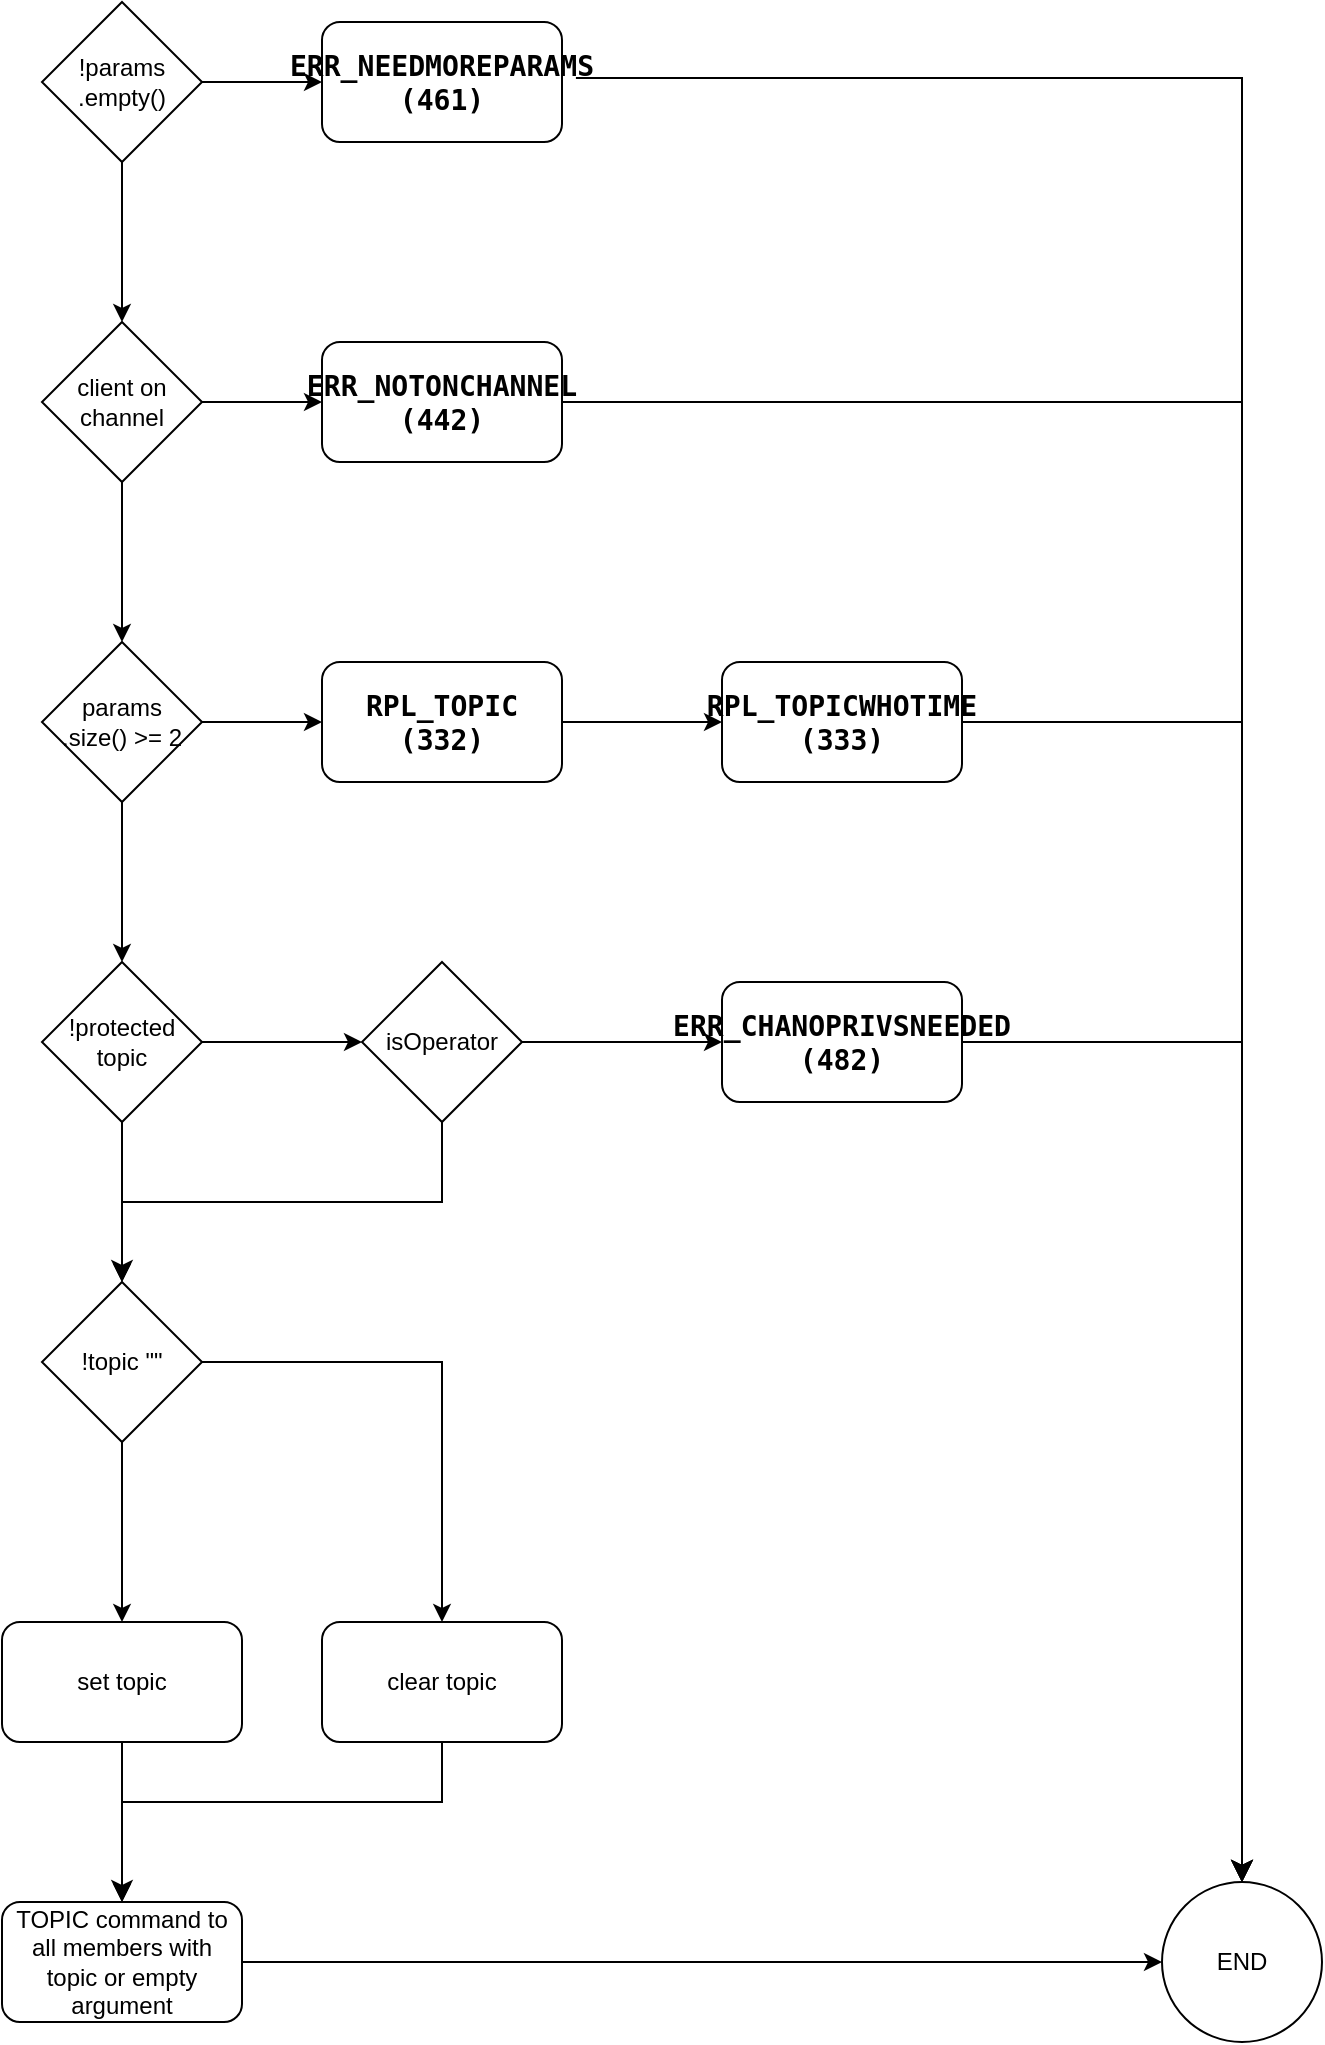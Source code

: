 <mxfile version="21.6.6" type="device">
  <diagram name="Page-1" id="qCx6WuiLG4kMVOrEJuQa">
    <mxGraphModel dx="1050" dy="1128" grid="1" gridSize="10" guides="1" tooltips="1" connect="1" arrows="1" fold="1" page="1" pageScale="1" pageWidth="850" pageHeight="1100" math="0" shadow="0">
      <root>
        <mxCell id="0" />
        <mxCell id="1" parent="0" />
        <mxCell id="6rWLr_ER780oPFV5Ub0y-3" value="" style="edgeStyle=orthogonalEdgeStyle;rounded=0;orthogonalLoop=1;jettySize=auto;html=1;" edge="1" parent="1" source="6rWLr_ER780oPFV5Ub0y-1" target="6rWLr_ER780oPFV5Ub0y-2">
          <mxGeometry relative="1" as="geometry" />
        </mxCell>
        <mxCell id="6rWLr_ER780oPFV5Ub0y-5" value="" style="edgeStyle=orthogonalEdgeStyle;rounded=0;orthogonalLoop=1;jettySize=auto;html=1;" edge="1" parent="1" source="6rWLr_ER780oPFV5Ub0y-1" target="6rWLr_ER780oPFV5Ub0y-4">
          <mxGeometry relative="1" as="geometry" />
        </mxCell>
        <mxCell id="6rWLr_ER780oPFV5Ub0y-1" value="&lt;div&gt;!params&lt;/div&gt;&lt;div&gt;.empty()&lt;/div&gt;" style="rhombus;whiteSpace=wrap;html=1;" vertex="1" parent="1">
          <mxGeometry x="120" width="80" height="80" as="geometry" />
        </mxCell>
        <mxCell id="6rWLr_ER780oPFV5Ub0y-2" value="&lt;h3 id=&quot;errneedmoreparams-461&quot;&gt;&lt;code&gt;ERR_NEEDMOREPARAMS (461)&lt;/code&gt;&lt;/h3&gt;" style="rounded=1;whiteSpace=wrap;html=1;" vertex="1" parent="1">
          <mxGeometry x="260" y="10" width="120" height="60" as="geometry" />
        </mxCell>
        <mxCell id="6rWLr_ER780oPFV5Ub0y-7" value="" style="edgeStyle=orthogonalEdgeStyle;rounded=0;orthogonalLoop=1;jettySize=auto;html=1;" edge="1" parent="1" source="6rWLr_ER780oPFV5Ub0y-4" target="6rWLr_ER780oPFV5Ub0y-6">
          <mxGeometry relative="1" as="geometry" />
        </mxCell>
        <mxCell id="6rWLr_ER780oPFV5Ub0y-9" value="" style="edgeStyle=orthogonalEdgeStyle;rounded=0;orthogonalLoop=1;jettySize=auto;html=1;" edge="1" parent="1" source="6rWLr_ER780oPFV5Ub0y-4" target="6rWLr_ER780oPFV5Ub0y-8">
          <mxGeometry relative="1" as="geometry" />
        </mxCell>
        <mxCell id="6rWLr_ER780oPFV5Ub0y-4" value="client on channel" style="rhombus;whiteSpace=wrap;html=1;" vertex="1" parent="1">
          <mxGeometry x="120" y="160" width="80" height="80" as="geometry" />
        </mxCell>
        <mxCell id="6rWLr_ER780oPFV5Ub0y-6" value="&lt;h3 id=&quot;errnotonchannel-442&quot;&gt;&lt;code&gt;ERR_NOTONCHANNEL (442)&lt;/code&gt;&lt;/h3&gt;" style="rounded=1;whiteSpace=wrap;html=1;" vertex="1" parent="1">
          <mxGeometry x="260" y="170" width="120" height="60" as="geometry" />
        </mxCell>
        <mxCell id="6rWLr_ER780oPFV5Ub0y-11" value="" style="edgeStyle=orthogonalEdgeStyle;rounded=0;orthogonalLoop=1;jettySize=auto;html=1;" edge="1" parent="1" source="6rWLr_ER780oPFV5Ub0y-8" target="6rWLr_ER780oPFV5Ub0y-10">
          <mxGeometry relative="1" as="geometry" />
        </mxCell>
        <mxCell id="6rWLr_ER780oPFV5Ub0y-17" value="" style="edgeStyle=orthogonalEdgeStyle;rounded=0;orthogonalLoop=1;jettySize=auto;html=1;" edge="1" parent="1" source="6rWLr_ER780oPFV5Ub0y-8" target="6rWLr_ER780oPFV5Ub0y-16">
          <mxGeometry relative="1" as="geometry" />
        </mxCell>
        <mxCell id="6rWLr_ER780oPFV5Ub0y-8" value="&lt;div&gt;params&lt;/div&gt;&lt;div&gt;.size() &amp;gt;= 2&lt;br&gt;&lt;/div&gt;" style="rhombus;whiteSpace=wrap;html=1;" vertex="1" parent="1">
          <mxGeometry x="120" y="320" width="80" height="80" as="geometry" />
        </mxCell>
        <mxCell id="6rWLr_ER780oPFV5Ub0y-15" value="" style="edgeStyle=orthogonalEdgeStyle;rounded=0;orthogonalLoop=1;jettySize=auto;html=1;" edge="1" parent="1" source="6rWLr_ER780oPFV5Ub0y-10" target="6rWLr_ER780oPFV5Ub0y-14">
          <mxGeometry relative="1" as="geometry" />
        </mxCell>
        <mxCell id="6rWLr_ER780oPFV5Ub0y-10" value="&lt;h3 id=&quot;rpltopic-332&quot;&gt;&lt;code&gt;RPL_TOPIC (332)&lt;/code&gt;&lt;/h3&gt;" style="rounded=1;whiteSpace=wrap;html=1;" vertex="1" parent="1">
          <mxGeometry x="260" y="330" width="120" height="60" as="geometry" />
        </mxCell>
        <mxCell id="6rWLr_ER780oPFV5Ub0y-14" value="&lt;h3 id=&quot;rpltopicwhotime-333&quot;&gt;&lt;code&gt;RPL_TOPICWHOTIME (333)&lt;/code&gt;&lt;/h3&gt;" style="whiteSpace=wrap;html=1;rounded=1;" vertex="1" parent="1">
          <mxGeometry x="460" y="330" width="120" height="60" as="geometry" />
        </mxCell>
        <mxCell id="6rWLr_ER780oPFV5Ub0y-19" value="" style="edgeStyle=orthogonalEdgeStyle;rounded=0;orthogonalLoop=1;jettySize=auto;html=1;" edge="1" parent="1" source="6rWLr_ER780oPFV5Ub0y-16" target="6rWLr_ER780oPFV5Ub0y-18">
          <mxGeometry relative="1" as="geometry" />
        </mxCell>
        <mxCell id="6rWLr_ER780oPFV5Ub0y-23" value="" style="edgeStyle=orthogonalEdgeStyle;rounded=0;orthogonalLoop=1;jettySize=auto;html=1;" edge="1" parent="1" source="6rWLr_ER780oPFV5Ub0y-16" target="6rWLr_ER780oPFV5Ub0y-22">
          <mxGeometry relative="1" as="geometry" />
        </mxCell>
        <mxCell id="6rWLr_ER780oPFV5Ub0y-16" value="!protected topic" style="rhombus;whiteSpace=wrap;html=1;" vertex="1" parent="1">
          <mxGeometry x="120" y="480" width="80" height="80" as="geometry" />
        </mxCell>
        <mxCell id="6rWLr_ER780oPFV5Ub0y-21" value="" style="edgeStyle=orthogonalEdgeStyle;rounded=0;orthogonalLoop=1;jettySize=auto;html=1;" edge="1" parent="1" source="6rWLr_ER780oPFV5Ub0y-18" target="6rWLr_ER780oPFV5Ub0y-20">
          <mxGeometry relative="1" as="geometry" />
        </mxCell>
        <mxCell id="6rWLr_ER780oPFV5Ub0y-18" value="isOperator" style="rhombus;whiteSpace=wrap;html=1;" vertex="1" parent="1">
          <mxGeometry x="280" y="480" width="80" height="80" as="geometry" />
        </mxCell>
        <mxCell id="6rWLr_ER780oPFV5Ub0y-20" value="&lt;h3 id=&quot;errchanoprivsneeded-482&quot;&gt;&lt;code&gt;ERR_CHANOPRIVSNEEDED (482)&lt;/code&gt;&lt;/h3&gt;" style="rounded=1;whiteSpace=wrap;html=1;" vertex="1" parent="1">
          <mxGeometry x="460" y="490" width="120" height="60" as="geometry" />
        </mxCell>
        <mxCell id="6rWLr_ER780oPFV5Ub0y-25" value="" style="edgeStyle=orthogonalEdgeStyle;rounded=0;orthogonalLoop=1;jettySize=auto;html=1;" edge="1" parent="1" source="6rWLr_ER780oPFV5Ub0y-22" target="6rWLr_ER780oPFV5Ub0y-24">
          <mxGeometry relative="1" as="geometry" />
        </mxCell>
        <mxCell id="6rWLr_ER780oPFV5Ub0y-30" value="" style="edgeStyle=orthogonalEdgeStyle;rounded=0;orthogonalLoop=1;jettySize=auto;html=1;" edge="1" parent="1" source="6rWLr_ER780oPFV5Ub0y-22" target="6rWLr_ER780oPFV5Ub0y-29">
          <mxGeometry relative="1" as="geometry" />
        </mxCell>
        <mxCell id="6rWLr_ER780oPFV5Ub0y-22" value="!topic &quot;&quot;" style="rhombus;whiteSpace=wrap;html=1;" vertex="1" parent="1">
          <mxGeometry x="120" y="640" width="80" height="80" as="geometry" />
        </mxCell>
        <mxCell id="6rWLr_ER780oPFV5Ub0y-27" value="" style="edgeStyle=orthogonalEdgeStyle;rounded=0;orthogonalLoop=1;jettySize=auto;html=1;" edge="1" parent="1" source="6rWLr_ER780oPFV5Ub0y-24" target="6rWLr_ER780oPFV5Ub0y-26">
          <mxGeometry relative="1" as="geometry" />
        </mxCell>
        <mxCell id="6rWLr_ER780oPFV5Ub0y-24" value="set topic" style="rounded=1;whiteSpace=wrap;html=1;" vertex="1" parent="1">
          <mxGeometry x="100" y="810" width="120" height="60" as="geometry" />
        </mxCell>
        <mxCell id="6rWLr_ER780oPFV5Ub0y-33" value="" style="edgeStyle=orthogonalEdgeStyle;rounded=0;orthogonalLoop=1;jettySize=auto;html=1;" edge="1" parent="1" source="6rWLr_ER780oPFV5Ub0y-26" target="6rWLr_ER780oPFV5Ub0y-32">
          <mxGeometry relative="1" as="geometry" />
        </mxCell>
        <mxCell id="6rWLr_ER780oPFV5Ub0y-26" value="TOPIC command to all members with topic or empty argument" style="whiteSpace=wrap;html=1;rounded=1;" vertex="1" parent="1">
          <mxGeometry x="100" y="950" width="120" height="60" as="geometry" />
        </mxCell>
        <mxCell id="6rWLr_ER780oPFV5Ub0y-28" value="" style="edgeStyle=segmentEdgeStyle;endArrow=classic;html=1;curved=0;rounded=0;endSize=8;startSize=8;exitX=0.5;exitY=1;exitDx=0;exitDy=0;entryX=0.5;entryY=0;entryDx=0;entryDy=0;" edge="1" parent="1" source="6rWLr_ER780oPFV5Ub0y-18" target="6rWLr_ER780oPFV5Ub0y-22">
          <mxGeometry width="50" height="50" relative="1" as="geometry">
            <mxPoint x="370" y="570" as="sourcePoint" />
            <mxPoint x="420" y="520" as="targetPoint" />
            <Array as="points">
              <mxPoint x="320" y="600" />
              <mxPoint x="160" y="600" />
            </Array>
          </mxGeometry>
        </mxCell>
        <mxCell id="6rWLr_ER780oPFV5Ub0y-29" value="clear topic" style="rounded=1;whiteSpace=wrap;html=1;" vertex="1" parent="1">
          <mxGeometry x="260" y="810" width="120" height="60" as="geometry" />
        </mxCell>
        <mxCell id="6rWLr_ER780oPFV5Ub0y-31" value="" style="edgeStyle=segmentEdgeStyle;endArrow=classic;html=1;curved=0;rounded=0;endSize=8;startSize=8;exitX=0.5;exitY=1;exitDx=0;exitDy=0;entryX=0.5;entryY=0;entryDx=0;entryDy=0;" edge="1" parent="1" source="6rWLr_ER780oPFV5Ub0y-29" target="6rWLr_ER780oPFV5Ub0y-26">
          <mxGeometry width="50" height="50" relative="1" as="geometry">
            <mxPoint x="370" y="570" as="sourcePoint" />
            <mxPoint x="420" y="520" as="targetPoint" />
            <Array as="points">
              <mxPoint x="320" y="900" />
              <mxPoint x="160" y="900" />
            </Array>
          </mxGeometry>
        </mxCell>
        <mxCell id="6rWLr_ER780oPFV5Ub0y-32" value="END" style="ellipse;whiteSpace=wrap;html=1;rounded=1;" vertex="1" parent="1">
          <mxGeometry x="680" y="940" width="80" height="80" as="geometry" />
        </mxCell>
        <mxCell id="6rWLr_ER780oPFV5Ub0y-34" value="" style="edgeStyle=segmentEdgeStyle;endArrow=classic;html=1;curved=0;rounded=0;endSize=8;startSize=8;exitX=1;exitY=0.5;exitDx=0;exitDy=0;entryX=0.5;entryY=0;entryDx=0;entryDy=0;" edge="1" parent="1" source="6rWLr_ER780oPFV5Ub0y-14" target="6rWLr_ER780oPFV5Ub0y-32">
          <mxGeometry width="50" height="50" relative="1" as="geometry">
            <mxPoint x="370" y="570" as="sourcePoint" />
            <mxPoint x="420" y="520" as="targetPoint" />
          </mxGeometry>
        </mxCell>
        <mxCell id="6rWLr_ER780oPFV5Ub0y-35" value="" style="edgeStyle=segmentEdgeStyle;endArrow=classic;html=1;curved=0;rounded=0;endSize=8;startSize=8;exitX=1;exitY=0.5;exitDx=0;exitDy=0;entryX=0.5;entryY=0;entryDx=0;entryDy=0;" edge="1" parent="1" source="6rWLr_ER780oPFV5Ub0y-20" target="6rWLr_ER780oPFV5Ub0y-32">
          <mxGeometry width="50" height="50" relative="1" as="geometry">
            <mxPoint x="370" y="570" as="sourcePoint" />
            <mxPoint x="420" y="520" as="targetPoint" />
          </mxGeometry>
        </mxCell>
        <mxCell id="6rWLr_ER780oPFV5Ub0y-36" value="" style="edgeStyle=segmentEdgeStyle;endArrow=classic;html=1;curved=0;rounded=0;endSize=8;startSize=8;exitX=1;exitY=0.5;exitDx=0;exitDy=0;" edge="1" parent="1" source="6rWLr_ER780oPFV5Ub0y-6">
          <mxGeometry width="50" height="50" relative="1" as="geometry">
            <mxPoint x="590" y="370" as="sourcePoint" />
            <mxPoint x="720" y="940" as="targetPoint" />
          </mxGeometry>
        </mxCell>
        <mxCell id="6rWLr_ER780oPFV5Ub0y-37" value="" style="edgeStyle=segmentEdgeStyle;endArrow=classic;html=1;curved=0;rounded=0;endSize=8;startSize=8;exitX=1.058;exitY=0.467;exitDx=0;exitDy=0;exitPerimeter=0;" edge="1" parent="1" source="6rWLr_ER780oPFV5Ub0y-2">
          <mxGeometry width="50" height="50" relative="1" as="geometry">
            <mxPoint x="590" y="370" as="sourcePoint" />
            <mxPoint x="720" y="940" as="targetPoint" />
          </mxGeometry>
        </mxCell>
      </root>
    </mxGraphModel>
  </diagram>
</mxfile>
